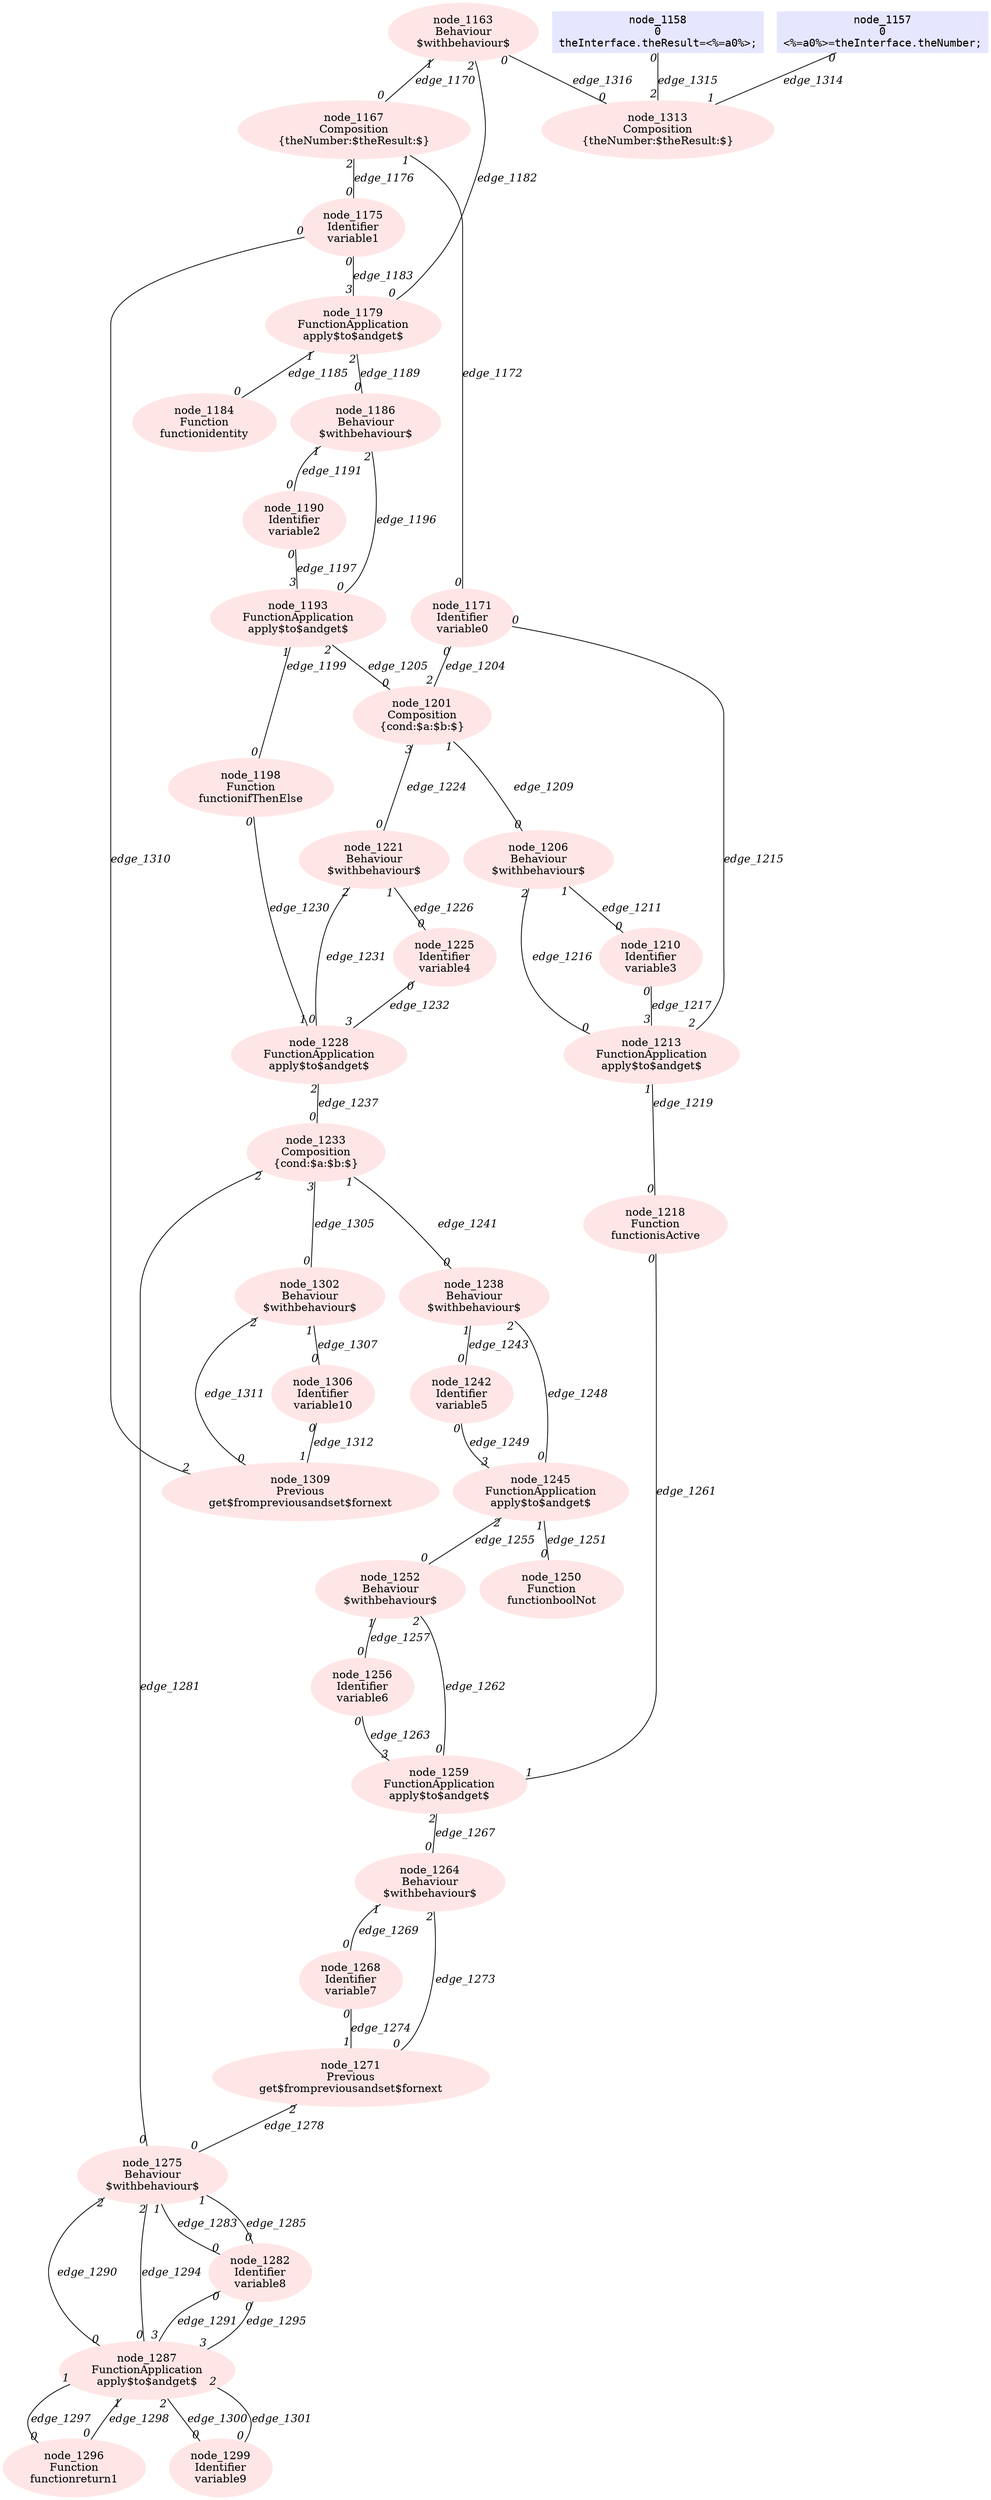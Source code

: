 digraph g{node_1163 [shape=ellipse, style=filled, color="0.0 0.1 1.0", label="node_1163
Behaviour
$withbehaviour$" ]
node_1167 [shape=ellipse, style=filled, color="0.0 0.1 1.0", label="node_1167
Composition
{theNumber:$theResult:$}" ]
node_1171 [shape=ellipse, style=filled, color="0.0 0.1 1.0", label="node_1171
Identifier
variable0" ]
node_1175 [shape=ellipse, style=filled, color="0.0 0.1 1.0", label="node_1175
Identifier
variable1" ]
node_1179 [shape=ellipse, style=filled, color="0.0 0.1 1.0", label="node_1179
FunctionApplication
apply$to$andget$" ]
node_1184 [shape=ellipse, style=filled, color="0.0 0.1 1.0", label="node_1184
Function
functionidentity" ]
node_1186 [shape=ellipse, style=filled, color="0.0 0.1 1.0", label="node_1186
Behaviour
$withbehaviour$" ]
node_1190 [shape=ellipse, style=filled, color="0.0 0.1 1.0", label="node_1190
Identifier
variable2" ]
node_1193 [shape=ellipse, style=filled, color="0.0 0.1 1.0", label="node_1193
FunctionApplication
apply$to$andget$" ]
node_1198 [shape=ellipse, style=filled, color="0.0 0.1 1.0", label="node_1198
Function
functionifThenElse" ]
node_1201 [shape=ellipse, style=filled, color="0.0 0.1 1.0", label="node_1201
Composition
{cond:$a:$b:$}" ]
node_1206 [shape=ellipse, style=filled, color="0.0 0.1 1.0", label="node_1206
Behaviour
$withbehaviour$" ]
node_1210 [shape=ellipse, style=filled, color="0.0 0.1 1.0", label="node_1210
Identifier
variable3" ]
node_1213 [shape=ellipse, style=filled, color="0.0 0.1 1.0", label="node_1213
FunctionApplication
apply$to$andget$" ]
node_1218 [shape=ellipse, style=filled, color="0.0 0.1 1.0", label="node_1218
Function
functionisActive" ]
node_1221 [shape=ellipse, style=filled, color="0.0 0.1 1.0", label="node_1221
Behaviour
$withbehaviour$" ]
node_1225 [shape=ellipse, style=filled, color="0.0 0.1 1.0", label="node_1225
Identifier
variable4" ]
node_1228 [shape=ellipse, style=filled, color="0.0 0.1 1.0", label="node_1228
FunctionApplication
apply$to$andget$" ]
node_1233 [shape=ellipse, style=filled, color="0.0 0.1 1.0", label="node_1233
Composition
{cond:$a:$b:$}" ]
node_1238 [shape=ellipse, style=filled, color="0.0 0.1 1.0", label="node_1238
Behaviour
$withbehaviour$" ]
node_1242 [shape=ellipse, style=filled, color="0.0 0.1 1.0", label="node_1242
Identifier
variable5" ]
node_1245 [shape=ellipse, style=filled, color="0.0 0.1 1.0", label="node_1245
FunctionApplication
apply$to$andget$" ]
node_1250 [shape=ellipse, style=filled, color="0.0 0.1 1.0", label="node_1250
Function
functionboolNot" ]
node_1252 [shape=ellipse, style=filled, color="0.0 0.1 1.0", label="node_1252
Behaviour
$withbehaviour$" ]
node_1256 [shape=ellipse, style=filled, color="0.0 0.1 1.0", label="node_1256
Identifier
variable6" ]
node_1259 [shape=ellipse, style=filled, color="0.0 0.1 1.0", label="node_1259
FunctionApplication
apply$to$andget$" ]
node_1264 [shape=ellipse, style=filled, color="0.0 0.1 1.0", label="node_1264
Behaviour
$withbehaviour$" ]
node_1268 [shape=ellipse, style=filled, color="0.0 0.1 1.0", label="node_1268
Identifier
variable7" ]
node_1271 [shape=ellipse, style=filled, color="0.0 0.1 1.0", label="node_1271
Previous
get$frompreviousandset$fornext" ]
node_1275 [shape=ellipse, style=filled, color="0.0 0.1 1.0", label="node_1275
Behaviour
$withbehaviour$" ]
node_1282 [shape=ellipse, style=filled, color="0.0 0.1 1.0", label="node_1282
Identifier
variable8" ]
node_1287 [shape=ellipse, style=filled, color="0.0 0.1 1.0", label="node_1287
FunctionApplication
apply$to$andget$" ]
node_1296 [shape=ellipse, style=filled, color="0.0 0.1 1.0", label="node_1296
Function
functionreturn1" ]
node_1299 [shape=ellipse, style=filled, color="0.0 0.1 1.0", label="node_1299
Identifier
variable9" ]
node_1302 [shape=ellipse, style=filled, color="0.0 0.1 1.0", label="node_1302
Behaviour
$withbehaviour$" ]
node_1306 [shape=ellipse, style=filled, color="0.0 0.1 1.0", label="node_1306
Identifier
variable10" ]
node_1309 [shape=ellipse, style=filled, color="0.0 0.1 1.0", label="node_1309
Previous
get$frompreviousandset$fornext" ]
node_1313 [shape=ellipse, style=filled, color="0.0 0.1 1.0", label="node_1313
Composition
{theNumber:$theResult:$}" ]
node_1157 [shape=box, style=filled, color="0.66 0.1 1.0", fontname="Courier", label="node_1157
0
<%=a0%>=theInterface.theNumber;
" ]
node_1158 [shape=box, style=filled, color="0.66 0.1 1.0", fontname="Courier", label="node_1158
0
theInterface.theResult=<%=a0%>;
" ]
node_1163 -> node_1167 [dir=none, arrowHead=none, fontname="Times-Italic", label="edge_1170",  headlabel="0", taillabel="1" ]
node_1167 -> node_1171 [dir=none, arrowHead=none, fontname="Times-Italic", label="edge_1172",  headlabel="0", taillabel="1" ]
node_1167 -> node_1175 [dir=none, arrowHead=none, fontname="Times-Italic", label="edge_1176",  headlabel="0", taillabel="2" ]
node_1163 -> node_1179 [dir=none, arrowHead=none, fontname="Times-Italic", label="edge_1182",  headlabel="0", taillabel="2" ]
node_1175 -> node_1179 [dir=none, arrowHead=none, fontname="Times-Italic", label="edge_1183",  headlabel="3", taillabel="0" ]
node_1179 -> node_1184 [dir=none, arrowHead=none, fontname="Times-Italic", label="edge_1185",  headlabel="0", taillabel="1" ]
node_1179 -> node_1186 [dir=none, arrowHead=none, fontname="Times-Italic", label="edge_1189",  headlabel="0", taillabel="2" ]
node_1186 -> node_1190 [dir=none, arrowHead=none, fontname="Times-Italic", label="edge_1191",  headlabel="0", taillabel="1" ]
node_1186 -> node_1193 [dir=none, arrowHead=none, fontname="Times-Italic", label="edge_1196",  headlabel="0", taillabel="2" ]
node_1190 -> node_1193 [dir=none, arrowHead=none, fontname="Times-Italic", label="edge_1197",  headlabel="3", taillabel="0" ]
node_1193 -> node_1198 [dir=none, arrowHead=none, fontname="Times-Italic", label="edge_1199",  headlabel="0", taillabel="1" ]
node_1171 -> node_1201 [dir=none, arrowHead=none, fontname="Times-Italic", label="edge_1204",  headlabel="2", taillabel="0" ]
node_1193 -> node_1201 [dir=none, arrowHead=none, fontname="Times-Italic", label="edge_1205",  headlabel="0", taillabel="2" ]
node_1201 -> node_1206 [dir=none, arrowHead=none, fontname="Times-Italic", label="edge_1209",  headlabel="0", taillabel="1" ]
node_1206 -> node_1210 [dir=none, arrowHead=none, fontname="Times-Italic", label="edge_1211",  headlabel="0", taillabel="1" ]
node_1171 -> node_1213 [dir=none, arrowHead=none, fontname="Times-Italic", label="edge_1215",  headlabel="2", taillabel="0" ]
node_1206 -> node_1213 [dir=none, arrowHead=none, fontname="Times-Italic", label="edge_1216",  headlabel="0", taillabel="2" ]
node_1210 -> node_1213 [dir=none, arrowHead=none, fontname="Times-Italic", label="edge_1217",  headlabel="3", taillabel="0" ]
node_1213 -> node_1218 [dir=none, arrowHead=none, fontname="Times-Italic", label="edge_1219",  headlabel="0", taillabel="1" ]
node_1201 -> node_1221 [dir=none, arrowHead=none, fontname="Times-Italic", label="edge_1224",  headlabel="0", taillabel="3" ]
node_1221 -> node_1225 [dir=none, arrowHead=none, fontname="Times-Italic", label="edge_1226",  headlabel="0", taillabel="1" ]
node_1198 -> node_1228 [dir=none, arrowHead=none, fontname="Times-Italic", label="edge_1230",  headlabel="1", taillabel="0" ]
node_1221 -> node_1228 [dir=none, arrowHead=none, fontname="Times-Italic", label="edge_1231",  headlabel="0", taillabel="2" ]
node_1225 -> node_1228 [dir=none, arrowHead=none, fontname="Times-Italic", label="edge_1232",  headlabel="3", taillabel="0" ]
node_1228 -> node_1233 [dir=none, arrowHead=none, fontname="Times-Italic", label="edge_1237",  headlabel="0", taillabel="2" ]
node_1233 -> node_1238 [dir=none, arrowHead=none, fontname="Times-Italic", label="edge_1241",  headlabel="0", taillabel="1" ]
node_1238 -> node_1242 [dir=none, arrowHead=none, fontname="Times-Italic", label="edge_1243",  headlabel="0", taillabel="1" ]
node_1238 -> node_1245 [dir=none, arrowHead=none, fontname="Times-Italic", label="edge_1248",  headlabel="0", taillabel="2" ]
node_1242 -> node_1245 [dir=none, arrowHead=none, fontname="Times-Italic", label="edge_1249",  headlabel="3", taillabel="0" ]
node_1245 -> node_1250 [dir=none, arrowHead=none, fontname="Times-Italic", label="edge_1251",  headlabel="0", taillabel="1" ]
node_1245 -> node_1252 [dir=none, arrowHead=none, fontname="Times-Italic", label="edge_1255",  headlabel="0", taillabel="2" ]
node_1252 -> node_1256 [dir=none, arrowHead=none, fontname="Times-Italic", label="edge_1257",  headlabel="0", taillabel="1" ]
node_1218 -> node_1259 [dir=none, arrowHead=none, fontname="Times-Italic", label="edge_1261",  headlabel="1", taillabel="0" ]
node_1252 -> node_1259 [dir=none, arrowHead=none, fontname="Times-Italic", label="edge_1262",  headlabel="0", taillabel="2" ]
node_1256 -> node_1259 [dir=none, arrowHead=none, fontname="Times-Italic", label="edge_1263",  headlabel="3", taillabel="0" ]
node_1259 -> node_1264 [dir=none, arrowHead=none, fontname="Times-Italic", label="edge_1267",  headlabel="0", taillabel="2" ]
node_1264 -> node_1268 [dir=none, arrowHead=none, fontname="Times-Italic", label="edge_1269",  headlabel="0", taillabel="1" ]
node_1264 -> node_1271 [dir=none, arrowHead=none, fontname="Times-Italic", label="edge_1273",  headlabel="0", taillabel="2" ]
node_1268 -> node_1271 [dir=none, arrowHead=none, fontname="Times-Italic", label="edge_1274",  headlabel="1", taillabel="0" ]
node_1271 -> node_1275 [dir=none, arrowHead=none, fontname="Times-Italic", label="edge_1278",  headlabel="0", taillabel="2" ]
node_1233 -> node_1275 [dir=none, arrowHead=none, fontname="Times-Italic", label="edge_1281",  headlabel="0", taillabel="2" ]
node_1275 -> node_1282 [dir=none, arrowHead=none, fontname="Times-Italic", label="edge_1283",  headlabel="0", taillabel="1" ]
node_1275 -> node_1282 [dir=none, arrowHead=none, fontname="Times-Italic", label="edge_1285",  headlabel="0", taillabel="1" ]
node_1275 -> node_1287 [dir=none, arrowHead=none, fontname="Times-Italic", label="edge_1290",  headlabel="0", taillabel="2" ]
node_1282 -> node_1287 [dir=none, arrowHead=none, fontname="Times-Italic", label="edge_1291",  headlabel="3", taillabel="0" ]
node_1275 -> node_1287 [dir=none, arrowHead=none, fontname="Times-Italic", label="edge_1294",  headlabel="0", taillabel="2" ]
node_1282 -> node_1287 [dir=none, arrowHead=none, fontname="Times-Italic", label="edge_1295",  headlabel="3", taillabel="0" ]
node_1287 -> node_1296 [dir=none, arrowHead=none, fontname="Times-Italic", label="edge_1297",  headlabel="0", taillabel="1" ]
node_1287 -> node_1296 [dir=none, arrowHead=none, fontname="Times-Italic", label="edge_1298",  headlabel="0", taillabel="1" ]
node_1287 -> node_1299 [dir=none, arrowHead=none, fontname="Times-Italic", label="edge_1300",  headlabel="0", taillabel="2" ]
node_1287 -> node_1299 [dir=none, arrowHead=none, fontname="Times-Italic", label="edge_1301",  headlabel="0", taillabel="2" ]
node_1233 -> node_1302 [dir=none, arrowHead=none, fontname="Times-Italic", label="edge_1305",  headlabel="0", taillabel="3" ]
node_1302 -> node_1306 [dir=none, arrowHead=none, fontname="Times-Italic", label="edge_1307",  headlabel="0", taillabel="1" ]
node_1175 -> node_1309 [dir=none, arrowHead=none, fontname="Times-Italic", label="edge_1310",  headlabel="2", taillabel="0" ]
node_1302 -> node_1309 [dir=none, arrowHead=none, fontname="Times-Italic", label="edge_1311",  headlabel="0", taillabel="2" ]
node_1306 -> node_1309 [dir=none, arrowHead=none, fontname="Times-Italic", label="edge_1312",  headlabel="1", taillabel="0" ]
node_1157 -> node_1313 [dir=none, arrowHead=none, fontname="Times-Italic", label="edge_1314",  headlabel="1", taillabel="0" ]
node_1158 -> node_1313 [dir=none, arrowHead=none, fontname="Times-Italic", label="edge_1315",  headlabel="2", taillabel="0" ]
node_1163 -> node_1313 [dir=none, arrowHead=none, fontname="Times-Italic", label="edge_1316",  headlabel="0", taillabel="0" ]
}
